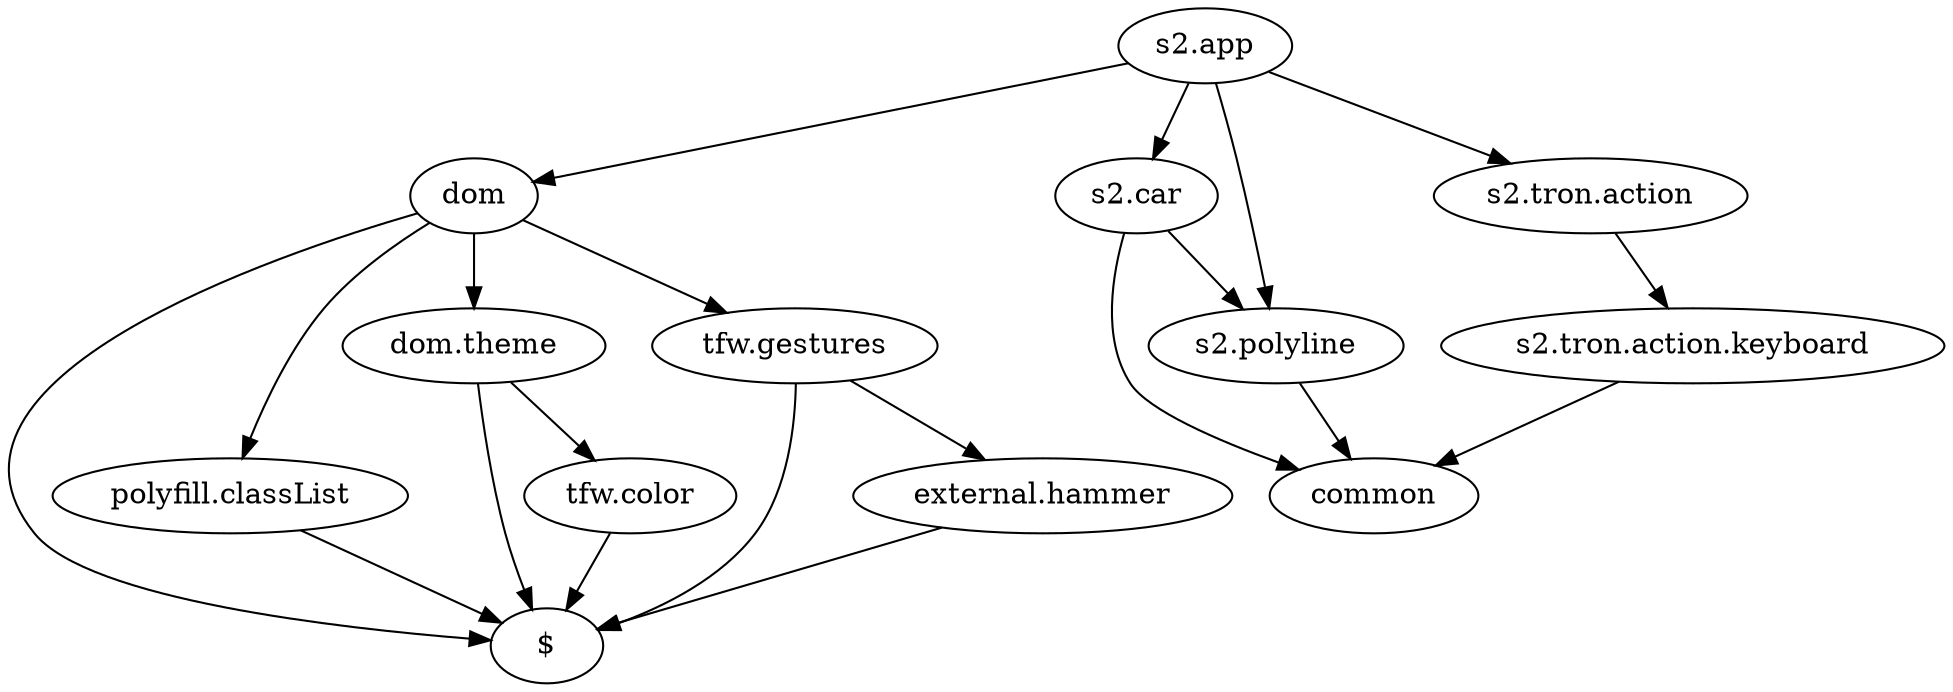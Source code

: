 digraph dependencies {
    "s2.app" -> "dom"

    "s2.app" -> "s2.car"

    "s2.app" -> "s2.tron.action"

    "s2.app" -> "s2.polyline"
    "s2.polyline" -> "common"
    "s2.tron.action" -> "s2.tron.action.keyboard"
    "s2.tron.action.keyboard" -> "common"
    "s2.car" -> "s2.polyline"

    "s2.car" -> "common"
    "dom" -> "$"

    "dom" -> "polyfill.classList"

    "dom" -> "dom.theme"

    "dom" -> "tfw.gestures"
    "tfw.gestures" -> "$"

    "tfw.gestures" -> "external.hammer"
    "external.hammer" -> "$"
    "dom.theme" -> "$"

    "dom.theme" -> "tfw.color"
    "tfw.color" -> "$"
    "polyfill.classList" -> "$"

}